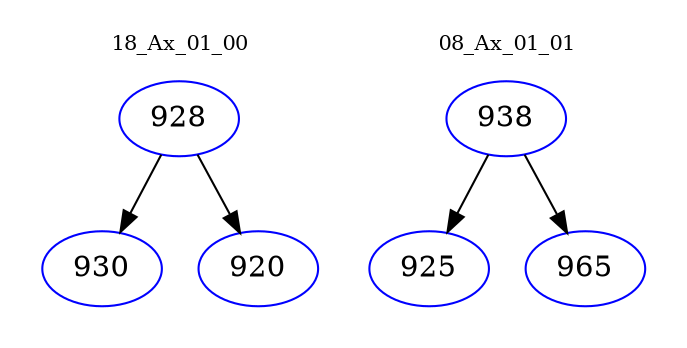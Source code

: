 digraph{
subgraph cluster_0 {
color = white
label = "18_Ax_01_00";
fontsize=10;
T0_928 [label="928", color="blue"]
T0_928 -> T0_930 [color="black"]
T0_930 [label="930", color="blue"]
T0_928 -> T0_920 [color="black"]
T0_920 [label="920", color="blue"]
}
subgraph cluster_1 {
color = white
label = "08_Ax_01_01";
fontsize=10;
T1_938 [label="938", color="blue"]
T1_938 -> T1_925 [color="black"]
T1_925 [label="925", color="blue"]
T1_938 -> T1_965 [color="black"]
T1_965 [label="965", color="blue"]
}
}
